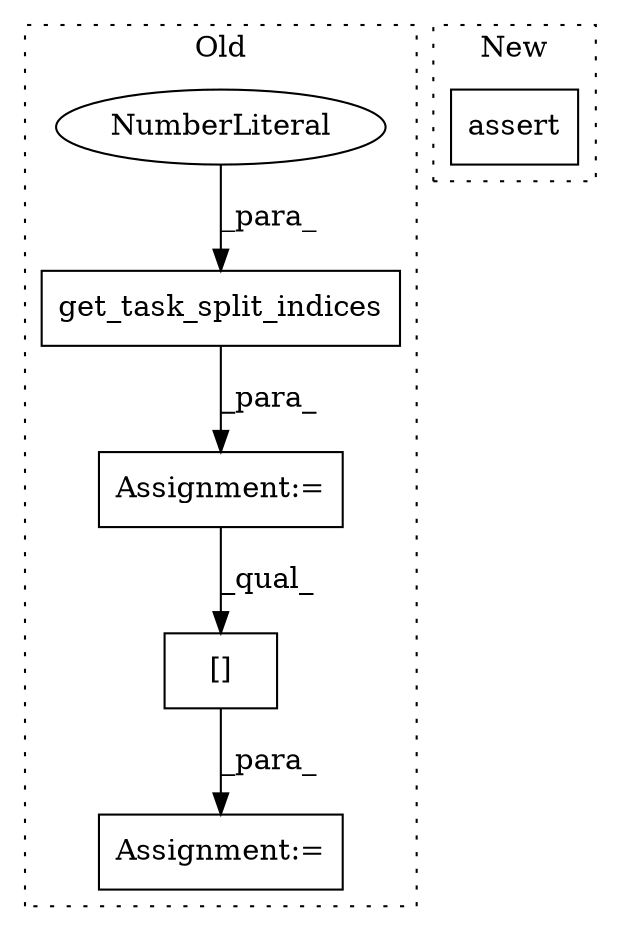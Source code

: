 digraph G {
subgraph cluster0 {
1 [label="get_task_split_indices" a="32" s="13377,13407" l="23,1" shape="box"];
3 [label="[]" a="2" s="13426,13442" l="15,1" shape="box"];
4 [label="NumberLiteral" a="34" s="13404" l="3" shape="ellipse"];
5 [label="Assignment:=" a="7" s="13425" l="1" shape="box"];
6 [label="Assignment:=" a="7" s="13356" l="1" shape="box"];
label = "Old";
style="dotted";
}
subgraph cluster1 {
2 [label="assert" a="6" s="13595" l="7" shape="box"];
label = "New";
style="dotted";
}
1 -> 6 [label="_para_"];
3 -> 5 [label="_para_"];
4 -> 1 [label="_para_"];
6 -> 3 [label="_qual_"];
}